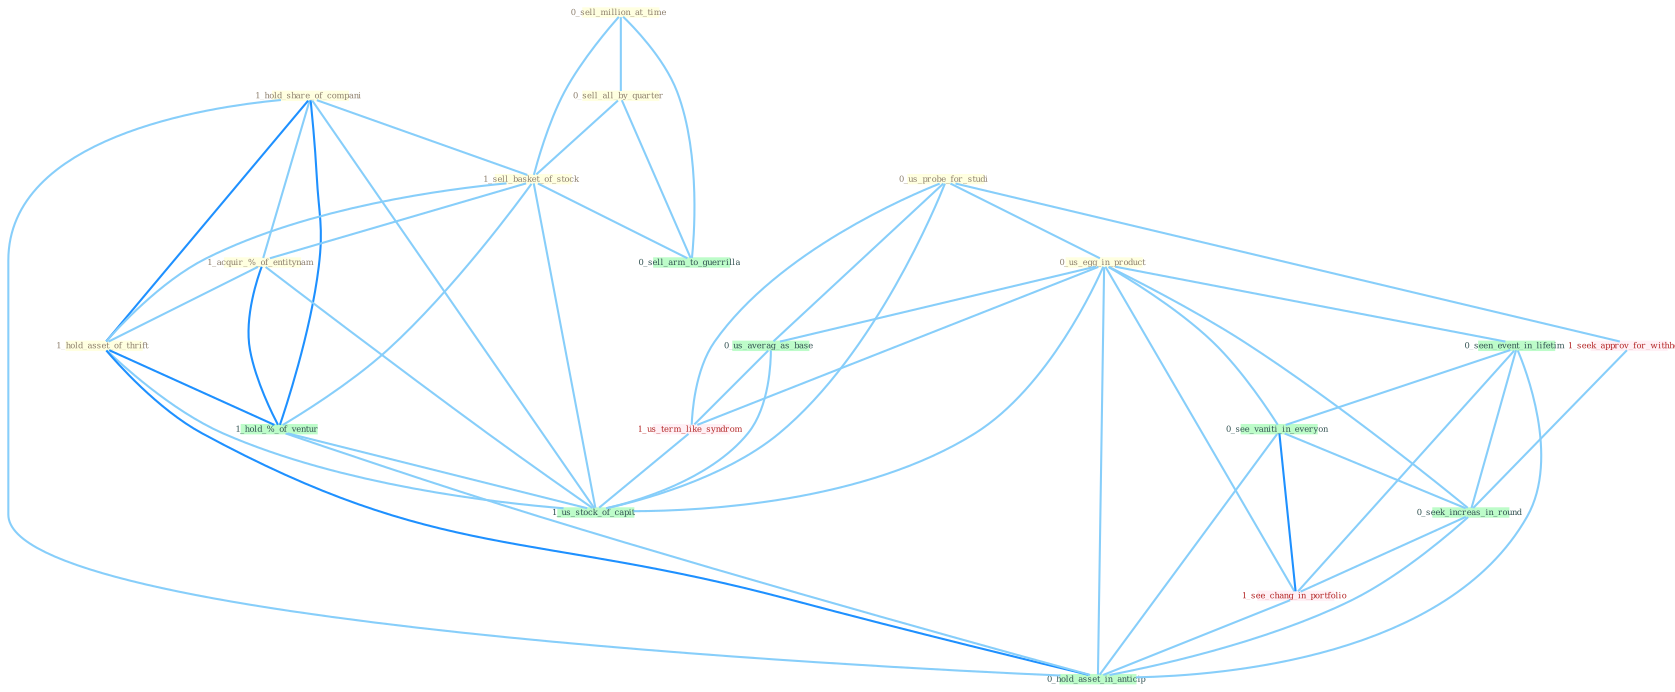 Graph G{ 
    node
    [shape=polygon,style=filled,width=.5,height=.06,color="#BDFCC9",fixedsize=true,fontsize=4,
    fontcolor="#2f4f4f"];
    {node
    [color="#ffffe0", fontcolor="#8b7d6b"] "1_hold_share_of_compani " "0_sell_million_at_time " "0_sell_all_by_quarter " "0_us_probe_for_studi " "1_sell_basket_of_stock " "1_acquir_%_of_entitynam " "1_hold_asset_of_thrift " "0_us_egg_in_product "}
{node [color="#fff0f5", fontcolor="#b22222"] "1_us_term_like_syndrom " "1_seek_approv_for_withhold " "1_see_chang_in_portfolio "}
edge [color="#B0E2FF"];

	"1_hold_share_of_compani " -- "1_sell_basket_of_stock " [w="1", color="#87cefa" ];
	"1_hold_share_of_compani " -- "1_acquir_%_of_entitynam " [w="1", color="#87cefa" ];
	"1_hold_share_of_compani " -- "1_hold_asset_of_thrift " [w="2", color="#1e90ff" , len=0.8];
	"1_hold_share_of_compani " -- "1_hold_%_of_ventur " [w="2", color="#1e90ff" , len=0.8];
	"1_hold_share_of_compani " -- "1_us_stock_of_capit " [w="1", color="#87cefa" ];
	"1_hold_share_of_compani " -- "0_hold_asset_in_anticip " [w="1", color="#87cefa" ];
	"0_sell_million_at_time " -- "0_sell_all_by_quarter " [w="1", color="#87cefa" ];
	"0_sell_million_at_time " -- "1_sell_basket_of_stock " [w="1", color="#87cefa" ];
	"0_sell_million_at_time " -- "0_sell_arm_to_guerrilla " [w="1", color="#87cefa" ];
	"0_sell_all_by_quarter " -- "1_sell_basket_of_stock " [w="1", color="#87cefa" ];
	"0_sell_all_by_quarter " -- "0_sell_arm_to_guerrilla " [w="1", color="#87cefa" ];
	"0_us_probe_for_studi " -- "0_us_egg_in_product " [w="1", color="#87cefa" ];
	"0_us_probe_for_studi " -- "0_us_averag_as_base " [w="1", color="#87cefa" ];
	"0_us_probe_for_studi " -- "1_us_term_like_syndrom " [w="1", color="#87cefa" ];
	"0_us_probe_for_studi " -- "1_seek_approv_for_withhold " [w="1", color="#87cefa" ];
	"0_us_probe_for_studi " -- "1_us_stock_of_capit " [w="1", color="#87cefa" ];
	"1_sell_basket_of_stock " -- "1_acquir_%_of_entitynam " [w="1", color="#87cefa" ];
	"1_sell_basket_of_stock " -- "1_hold_asset_of_thrift " [w="1", color="#87cefa" ];
	"1_sell_basket_of_stock " -- "1_hold_%_of_ventur " [w="1", color="#87cefa" ];
	"1_sell_basket_of_stock " -- "0_sell_arm_to_guerrilla " [w="1", color="#87cefa" ];
	"1_sell_basket_of_stock " -- "1_us_stock_of_capit " [w="1", color="#87cefa" ];
	"1_acquir_%_of_entitynam " -- "1_hold_asset_of_thrift " [w="1", color="#87cefa" ];
	"1_acquir_%_of_entitynam " -- "1_hold_%_of_ventur " [w="2", color="#1e90ff" , len=0.8];
	"1_acquir_%_of_entitynam " -- "1_us_stock_of_capit " [w="1", color="#87cefa" ];
	"1_hold_asset_of_thrift " -- "1_hold_%_of_ventur " [w="2", color="#1e90ff" , len=0.8];
	"1_hold_asset_of_thrift " -- "1_us_stock_of_capit " [w="1", color="#87cefa" ];
	"1_hold_asset_of_thrift " -- "0_hold_asset_in_anticip " [w="2", color="#1e90ff" , len=0.8];
	"0_us_egg_in_product " -- "0_seen_event_in_lifetim " [w="1", color="#87cefa" ];
	"0_us_egg_in_product " -- "0_us_averag_as_base " [w="1", color="#87cefa" ];
	"0_us_egg_in_product " -- "1_us_term_like_syndrom " [w="1", color="#87cefa" ];
	"0_us_egg_in_product " -- "0_see_vaniti_in_everyon " [w="1", color="#87cefa" ];
	"0_us_egg_in_product " -- "0_seek_increas_in_round " [w="1", color="#87cefa" ];
	"0_us_egg_in_product " -- "1_us_stock_of_capit " [w="1", color="#87cefa" ];
	"0_us_egg_in_product " -- "1_see_chang_in_portfolio " [w="1", color="#87cefa" ];
	"0_us_egg_in_product " -- "0_hold_asset_in_anticip " [w="1", color="#87cefa" ];
	"0_seen_event_in_lifetim " -- "0_see_vaniti_in_everyon " [w="1", color="#87cefa" ];
	"0_seen_event_in_lifetim " -- "0_seek_increas_in_round " [w="1", color="#87cefa" ];
	"0_seen_event_in_lifetim " -- "1_see_chang_in_portfolio " [w="1", color="#87cefa" ];
	"0_seen_event_in_lifetim " -- "0_hold_asset_in_anticip " [w="1", color="#87cefa" ];
	"0_us_averag_as_base " -- "1_us_term_like_syndrom " [w="1", color="#87cefa" ];
	"0_us_averag_as_base " -- "1_us_stock_of_capit " [w="1", color="#87cefa" ];
	"1_us_term_like_syndrom " -- "1_us_stock_of_capit " [w="1", color="#87cefa" ];
	"1_seek_approv_for_withhold " -- "0_seek_increas_in_round " [w="1", color="#87cefa" ];
	"1_hold_%_of_ventur " -- "1_us_stock_of_capit " [w="1", color="#87cefa" ];
	"1_hold_%_of_ventur " -- "0_hold_asset_in_anticip " [w="1", color="#87cefa" ];
	"0_see_vaniti_in_everyon " -- "0_seek_increas_in_round " [w="1", color="#87cefa" ];
	"0_see_vaniti_in_everyon " -- "1_see_chang_in_portfolio " [w="2", color="#1e90ff" , len=0.8];
	"0_see_vaniti_in_everyon " -- "0_hold_asset_in_anticip " [w="1", color="#87cefa" ];
	"0_seek_increas_in_round " -- "1_see_chang_in_portfolio " [w="1", color="#87cefa" ];
	"0_seek_increas_in_round " -- "0_hold_asset_in_anticip " [w="1", color="#87cefa" ];
	"1_see_chang_in_portfolio " -- "0_hold_asset_in_anticip " [w="1", color="#87cefa" ];
}